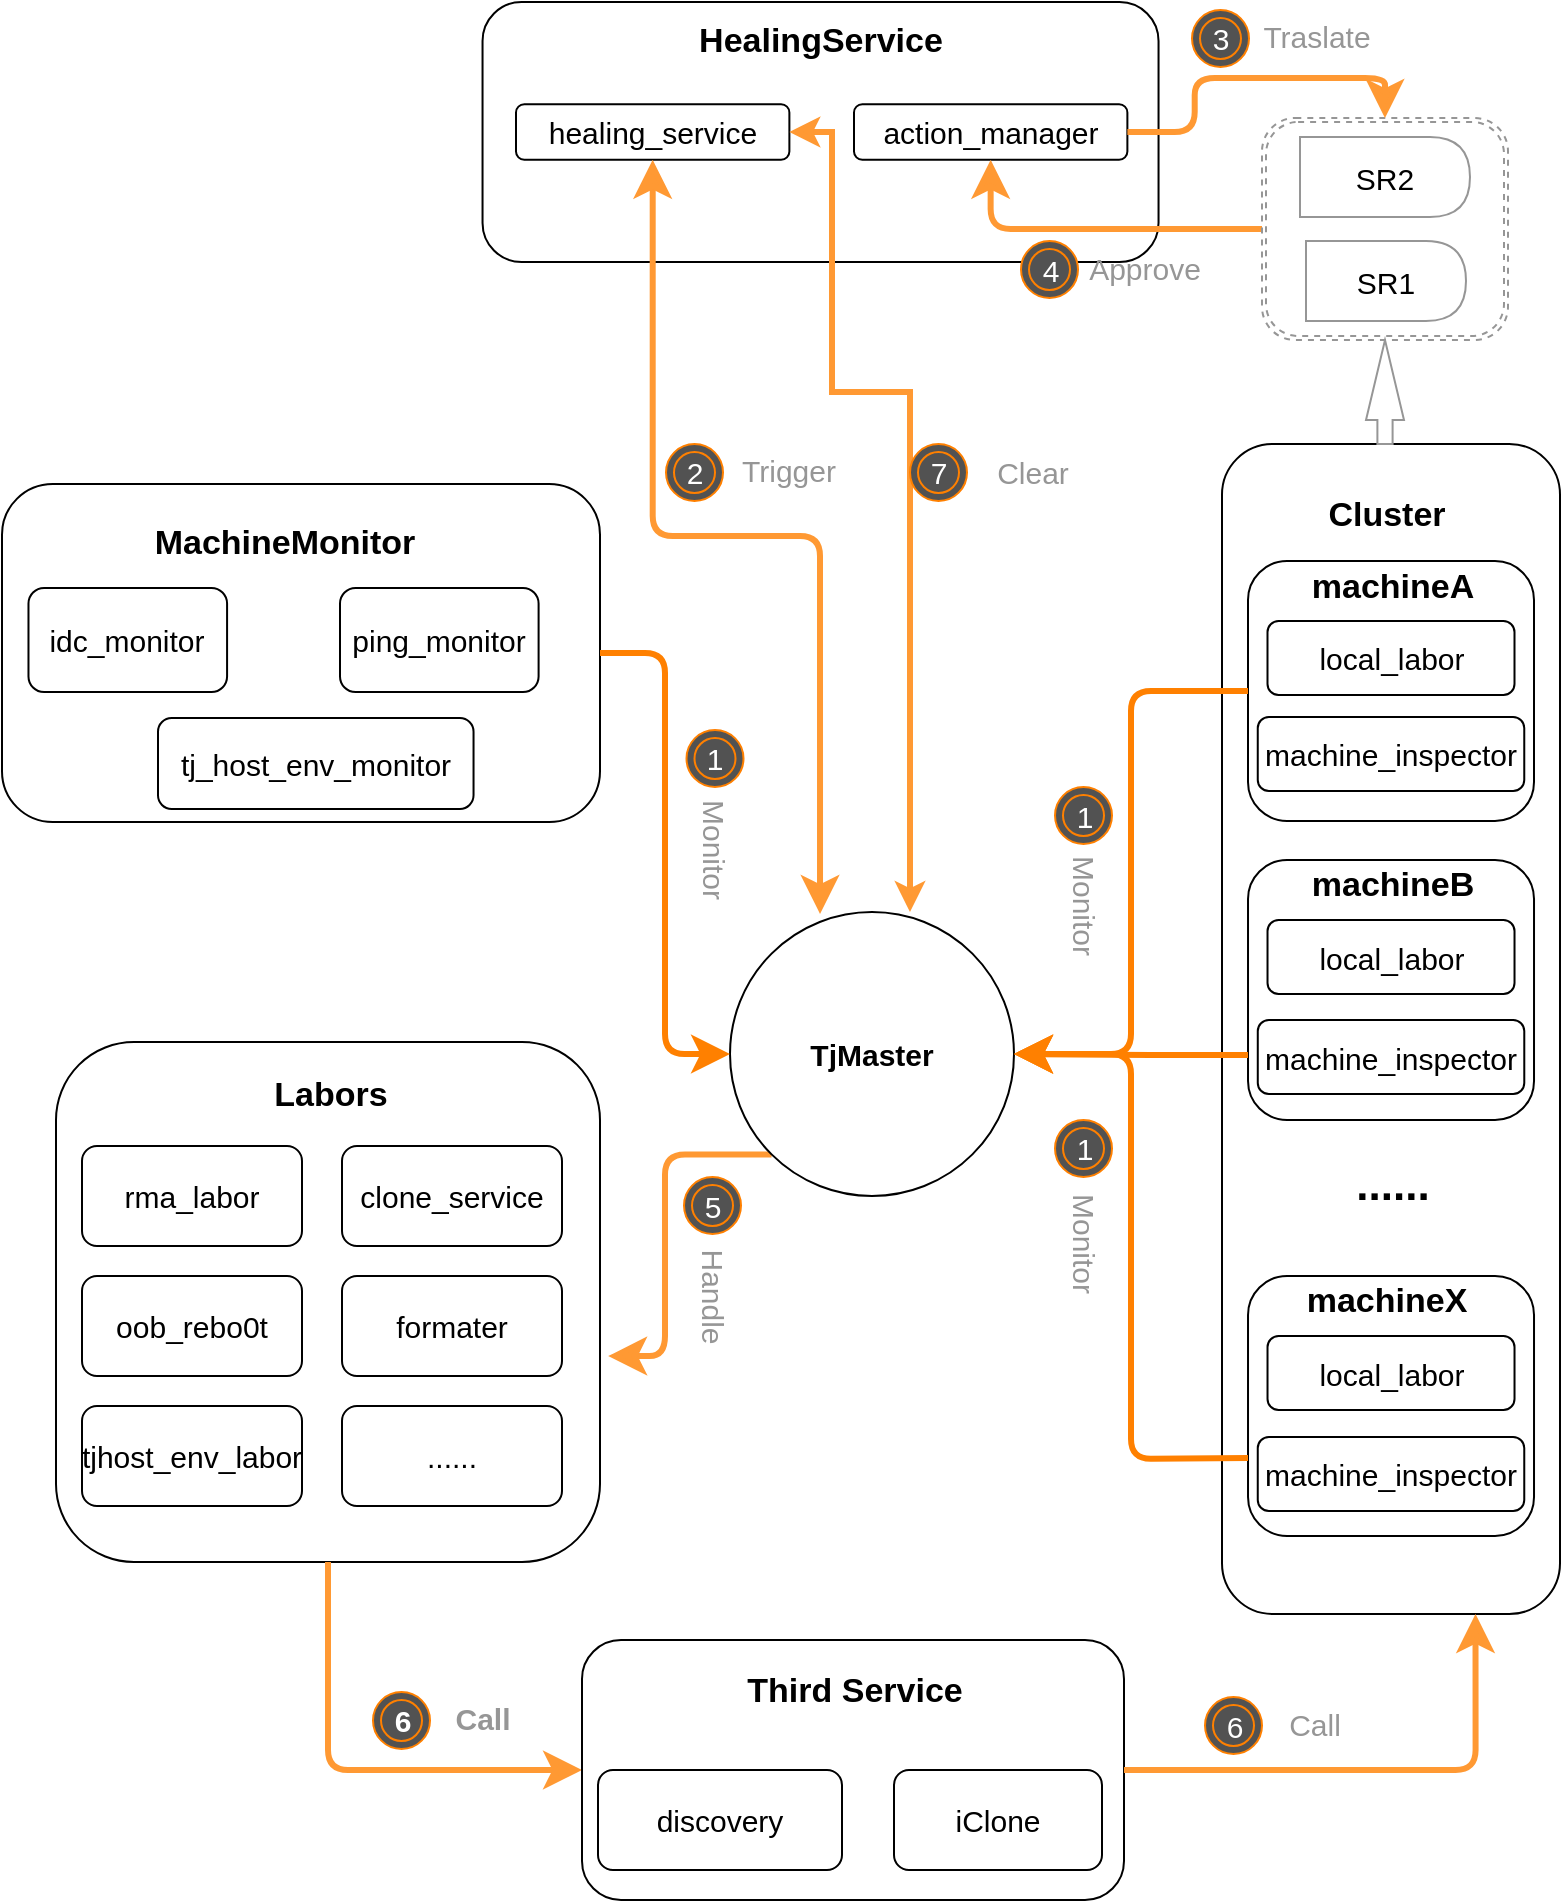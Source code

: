 <mxfile version="24.7.16">
  <diagram id="C5RBs43oDa-KdzZeNtuy" name="Page-1">
    <mxGraphModel dx="2133" dy="826" grid="1" gridSize="13" guides="1" tooltips="1" connect="1" arrows="1" fold="1" page="1" pageScale="1" pageWidth="827" pageHeight="1169" math="0" shadow="0">
      <root>
        <mxCell id="WIyWlLk6GJQsqaUBKTNV-0" />
        <mxCell id="WIyWlLk6GJQsqaUBKTNV-1" parent="WIyWlLk6GJQsqaUBKTNV-0" />
        <mxCell id="sO9mef_OLbLLb9RiKh2o-40" value="" style="group" parent="WIyWlLk6GJQsqaUBKTNV-1" vertex="1" connectable="0">
          <mxGeometry x="245" y="52" width="338" height="130" as="geometry" />
        </mxCell>
        <mxCell id="WIyWlLk6GJQsqaUBKTNV-3" value="" style="rounded=1;whiteSpace=wrap;html=1;fontSize=12;glass=0;strokeWidth=1;shadow=0;" parent="sO9mef_OLbLLb9RiKh2o-40" vertex="1">
          <mxGeometry x="-16.73" width="338" height="130" as="geometry" />
        </mxCell>
        <mxCell id="sO9mef_OLbLLb9RiKh2o-0" value="healing_service" style="rounded=1;whiteSpace=wrap;html=1;fontSize=15;" parent="sO9mef_OLbLLb9RiKh2o-40" vertex="1">
          <mxGeometry x="0.002" y="51.111" width="136.691" height="27.778" as="geometry" />
        </mxCell>
        <mxCell id="sO9mef_OLbLLb9RiKh2o-1" value="action_manager" style="rounded=1;whiteSpace=wrap;html=1;fontSize=15;" parent="sO9mef_OLbLLb9RiKh2o-40" vertex="1">
          <mxGeometry x="169.0" y="51.111" width="136.691" height="27.778" as="geometry" />
        </mxCell>
        <mxCell id="sO9mef_OLbLLb9RiKh2o-3" value="HealingService" style="text;html=1;resizable=0;autosize=1;align=center;verticalAlign=middle;points=[];fillColor=none;strokeColor=none;rounded=0;fontSize=17;fontStyle=1" parent="sO9mef_OLbLLb9RiKh2o-40" vertex="1">
          <mxGeometry x="80.772" y="7.222" width="143" height="26" as="geometry" />
        </mxCell>
        <mxCell id="sO9mef_OLbLLb9RiKh2o-72" style="edgeStyle=orthogonalEdgeStyle;rounded=1;jumpStyle=arc;orthogonalLoop=1;jettySize=auto;html=1;entryX=0.5;entryY=1;entryDx=0;entryDy=0;startSize=10;endSize=10;strokeColor=#FF9933;strokeWidth=3;fontSize=15;fontColor=#000000;" parent="WIyWlLk6GJQsqaUBKTNV-1" source="sO9mef_OLbLLb9RiKh2o-68" target="sO9mef_OLbLLb9RiKh2o-1" edge="1">
          <mxGeometry relative="1" as="geometry" />
        </mxCell>
        <mxCell id="sO9mef_OLbLLb9RiKh2o-68" value="" style="shape=ext;double=1;rounded=1;whiteSpace=wrap;html=1;strokeColor=#969696;fontSize=15;fontColor=#000000;dashed=1;" parent="WIyWlLk6GJQsqaUBKTNV-1" vertex="1">
          <mxGeometry x="618" y="110" width="123" height="111" as="geometry" />
        </mxCell>
        <mxCell id="sO9mef_OLbLLb9RiKh2o-59" style="edgeStyle=orthogonalEdgeStyle;rounded=1;jumpStyle=arc;orthogonalLoop=1;jettySize=auto;html=1;startSize=10;endSize=10;strokeColor=#FF9933;strokeWidth=3;fontSize=15;fontColor=#969696;startArrow=classic;startFill=1;exitX=0.317;exitY=0.007;exitDx=0;exitDy=0;exitPerimeter=0;" parent="WIyWlLk6GJQsqaUBKTNV-1" source="sO9mef_OLbLLb9RiKh2o-8" target="sO9mef_OLbLLb9RiKh2o-0" edge="1">
          <mxGeometry relative="1" as="geometry" />
        </mxCell>
        <mxCell id="sO9mef_OLbLLb9RiKh2o-75" style="edgeStyle=orthogonalEdgeStyle;rounded=1;jumpStyle=arc;orthogonalLoop=1;jettySize=auto;html=1;entryX=1.015;entryY=0.604;entryDx=0;entryDy=0;entryPerimeter=0;startSize=10;endSize=10;strokeColor=#FF9933;strokeWidth=3;fontSize=15;fontColor=#000000;exitX=0;exitY=1;exitDx=0;exitDy=0;" parent="WIyWlLk6GJQsqaUBKTNV-1" source="sO9mef_OLbLLb9RiKh2o-8" target="sO9mef_OLbLLb9RiKh2o-4" edge="1">
          <mxGeometry relative="1" as="geometry" />
        </mxCell>
        <mxCell id="sO9mef_OLbLLb9RiKh2o-8" value="TjMaster" style="ellipse;whiteSpace=wrap;html=1;aspect=fixed;fontSize=15;fontStyle=1" parent="WIyWlLk6GJQsqaUBKTNV-1" vertex="1">
          <mxGeometry x="352" y="507" width="142" height="142" as="geometry" />
        </mxCell>
        <mxCell id="sO9mef_OLbLLb9RiKh2o-37" value="" style="group" parent="WIyWlLk6GJQsqaUBKTNV-1" vertex="1" connectable="0">
          <mxGeometry x="-12" y="293" width="299" height="169" as="geometry" />
        </mxCell>
        <mxCell id="sO9mef_OLbLLb9RiKh2o-15" value="" style="rounded=1;whiteSpace=wrap;html=1;fontSize=12;glass=0;strokeWidth=1;shadow=0;" parent="sO9mef_OLbLLb9RiKh2o-37" vertex="1">
          <mxGeometry width="299" height="169" as="geometry" />
        </mxCell>
        <mxCell id="sO9mef_OLbLLb9RiKh2o-16" value="MachineMonitor" style="text;html=1;resizable=0;autosize=1;align=center;verticalAlign=middle;points=[];fillColor=none;strokeColor=none;rounded=0;fontSize=17;fontStyle=1" parent="sO9mef_OLbLLb9RiKh2o-37" vertex="1">
          <mxGeometry x="63.441" y="16.9" width="156" height="26" as="geometry" />
        </mxCell>
        <mxCell id="sO9mef_OLbLLb9RiKh2o-17" value="idc_monitor" style="rounded=1;whiteSpace=wrap;html=1;fontSize=15;" parent="sO9mef_OLbLLb9RiKh2o-37" vertex="1">
          <mxGeometry x="13.24" y="52" width="99.3" height="52" as="geometry" />
        </mxCell>
        <mxCell id="sO9mef_OLbLLb9RiKh2o-20" value="tj_host_env_monitor" style="rounded=1;whiteSpace=wrap;html=1;fontSize=15;" parent="sO9mef_OLbLLb9RiKh2o-37" vertex="1">
          <mxGeometry x="78.0" y="117" width="157.77" height="45.5" as="geometry" />
        </mxCell>
        <mxCell id="zvxovWymFCu1q2faMxAx-0" value="ping_monitor" style="rounded=1;whiteSpace=wrap;html=1;fontSize=15;" vertex="1" parent="sO9mef_OLbLLb9RiKh2o-37">
          <mxGeometry x="169" y="52" width="99.3" height="52" as="geometry" />
        </mxCell>
        <mxCell id="sO9mef_OLbLLb9RiKh2o-41" value="" style="group" parent="WIyWlLk6GJQsqaUBKTNV-1" vertex="1" connectable="0">
          <mxGeometry x="15" y="572" width="272" height="260" as="geometry" />
        </mxCell>
        <mxCell id="sO9mef_OLbLLb9RiKh2o-4" value="" style="rounded=1;whiteSpace=wrap;html=1;fontSize=12;glass=0;strokeWidth=1;shadow=0;" parent="sO9mef_OLbLLb9RiKh2o-41" vertex="1">
          <mxGeometry width="272" height="260" as="geometry" />
        </mxCell>
        <mxCell id="sO9mef_OLbLLb9RiKh2o-5" value="Labors" style="text;html=1;resizable=0;autosize=1;align=center;verticalAlign=middle;points=[];fillColor=none;strokeColor=none;rounded=0;fontSize=17;fontStyle=1" parent="sO9mef_OLbLLb9RiKh2o-41" vertex="1">
          <mxGeometry x="98" y="7" width="78" height="39" as="geometry" />
        </mxCell>
        <mxCell id="sO9mef_OLbLLb9RiKh2o-6" value="rma_labor" style="rounded=1;whiteSpace=wrap;html=1;fontSize=15;" parent="sO9mef_OLbLLb9RiKh2o-41" vertex="1">
          <mxGeometry x="13" y="52" width="110" height="50" as="geometry" />
        </mxCell>
        <mxCell id="sO9mef_OLbLLb9RiKh2o-9" value="clone_service" style="rounded=1;whiteSpace=wrap;html=1;fontSize=15;" parent="sO9mef_OLbLLb9RiKh2o-41" vertex="1">
          <mxGeometry x="143" y="52" width="110" height="50" as="geometry" />
        </mxCell>
        <mxCell id="sO9mef_OLbLLb9RiKh2o-10" value="oob_rebo0t" style="rounded=1;whiteSpace=wrap;html=1;fontSize=15;" parent="sO9mef_OLbLLb9RiKh2o-41" vertex="1">
          <mxGeometry x="13" y="117" width="110" height="50" as="geometry" />
        </mxCell>
        <mxCell id="sO9mef_OLbLLb9RiKh2o-11" value="formater" style="rounded=1;whiteSpace=wrap;html=1;fontSize=15;" parent="sO9mef_OLbLLb9RiKh2o-41" vertex="1">
          <mxGeometry x="143" y="117" width="110" height="50" as="geometry" />
        </mxCell>
        <mxCell id="sO9mef_OLbLLb9RiKh2o-13" value="......" style="rounded=1;whiteSpace=wrap;html=1;fontSize=15;" parent="sO9mef_OLbLLb9RiKh2o-41" vertex="1">
          <mxGeometry x="143" y="182" width="110" height="50" as="geometry" />
        </mxCell>
        <mxCell id="sO9mef_OLbLLb9RiKh2o-14" value="tjhost_env_labor" style="rounded=1;whiteSpace=wrap;html=1;fontSize=15;" parent="sO9mef_OLbLLb9RiKh2o-41" vertex="1">
          <mxGeometry x="13" y="182" width="110" height="50" as="geometry" />
        </mxCell>
        <mxCell id="sO9mef_OLbLLb9RiKh2o-44" value="" style="group" parent="WIyWlLk6GJQsqaUBKTNV-1" vertex="1" connectable="0">
          <mxGeometry x="598" y="273" width="169" height="585" as="geometry" />
        </mxCell>
        <mxCell id="sO9mef_OLbLLb9RiKh2o-7" value="" style="rounded=1;whiteSpace=wrap;html=1;fontSize=15;" parent="sO9mef_OLbLLb9RiKh2o-44" vertex="1">
          <mxGeometry width="169" height="585" as="geometry" />
        </mxCell>
        <mxCell id="sO9mef_OLbLLb9RiKh2o-21" value="" style="rounded=1;whiteSpace=wrap;html=1;fontSize=15;" parent="sO9mef_OLbLLb9RiKh2o-44" vertex="1">
          <mxGeometry x="13" y="58.5" width="143" height="130" as="geometry" />
        </mxCell>
        <mxCell id="sO9mef_OLbLLb9RiKh2o-22" value="Cluster" style="text;html=1;resizable=0;autosize=1;align=center;verticalAlign=middle;points=[];fillColor=none;strokeColor=none;rounded=0;fontSize=17;fontStyle=1" parent="sO9mef_OLbLLb9RiKh2o-44" vertex="1">
          <mxGeometry x="43.01" y="22.5" width="78" height="26" as="geometry" />
        </mxCell>
        <mxCell id="sO9mef_OLbLLb9RiKh2o-23" value="machineA" style="text;html=1;resizable=0;autosize=1;align=center;verticalAlign=middle;points=[];fillColor=none;strokeColor=none;rounded=0;fontSize=17;fontStyle=1" parent="sO9mef_OLbLLb9RiKh2o-44" vertex="1">
          <mxGeometry x="32.5" y="58.5" width="104" height="26" as="geometry" />
        </mxCell>
        <mxCell id="sO9mef_OLbLLb9RiKh2o-24" value="" style="rounded=1;whiteSpace=wrap;html=1;fontSize=15;" parent="sO9mef_OLbLLb9RiKh2o-44" vertex="1">
          <mxGeometry x="13.01" y="416" width="143" height="130" as="geometry" />
        </mxCell>
        <mxCell id="sO9mef_OLbLLb9RiKh2o-25" value="machineX" style="text;html=1;resizable=0;autosize=1;align=center;verticalAlign=middle;points=[];fillColor=none;strokeColor=none;rounded=0;fontSize=17;fontStyle=1" parent="sO9mef_OLbLLb9RiKh2o-44" vertex="1">
          <mxGeometry x="30.01" y="416" width="104" height="26" as="geometry" />
        </mxCell>
        <mxCell id="sO9mef_OLbLLb9RiKh2o-26" value="" style="rounded=1;whiteSpace=wrap;html=1;fontSize=15;" parent="sO9mef_OLbLLb9RiKh2o-44" vertex="1">
          <mxGeometry x="13.01" y="208" width="143" height="130" as="geometry" />
        </mxCell>
        <mxCell id="sO9mef_OLbLLb9RiKh2o-27" value="machineB" style="text;html=1;resizable=0;autosize=1;align=center;verticalAlign=middle;points=[];fillColor=none;strokeColor=none;rounded=0;fontSize=17;fontStyle=1" parent="sO9mef_OLbLLb9RiKh2o-44" vertex="1">
          <mxGeometry x="32.51" y="208" width="104" height="26" as="geometry" />
        </mxCell>
        <mxCell id="sO9mef_OLbLLb9RiKh2o-29" value="......" style="text;html=1;resizable=0;autosize=1;align=center;verticalAlign=middle;points=[];fillColor=none;strokeColor=none;rounded=0;fontSize=22;fontStyle=1" parent="sO9mef_OLbLLb9RiKh2o-44" vertex="1">
          <mxGeometry x="58.5" y="351" width="52" height="39" as="geometry" />
        </mxCell>
        <mxCell id="sO9mef_OLbLLb9RiKh2o-30" value="local_labor" style="rounded=1;whiteSpace=wrap;html=1;fontSize=15;" parent="sO9mef_OLbLLb9RiKh2o-44" vertex="1">
          <mxGeometry x="22.75" y="88.5" width="123.5" height="37" as="geometry" />
        </mxCell>
        <mxCell id="sO9mef_OLbLLb9RiKh2o-31" value="local_labor" style="rounded=1;whiteSpace=wrap;html=1;fontSize=15;" parent="sO9mef_OLbLLb9RiKh2o-44" vertex="1">
          <mxGeometry x="22.76" y="238" width="123.5" height="37" as="geometry" />
        </mxCell>
        <mxCell id="sO9mef_OLbLLb9RiKh2o-32" value="local_labor" style="rounded=1;whiteSpace=wrap;html=1;fontSize=15;" parent="sO9mef_OLbLLb9RiKh2o-44" vertex="1">
          <mxGeometry x="22.76" y="446" width="123.5" height="37" as="geometry" />
        </mxCell>
        <mxCell id="sO9mef_OLbLLb9RiKh2o-33" value="machine_inspector" style="rounded=1;whiteSpace=wrap;html=1;fontSize=15;" parent="sO9mef_OLbLLb9RiKh2o-44" vertex="1">
          <mxGeometry x="17.88" y="136.5" width="133.25" height="37" as="geometry" />
        </mxCell>
        <mxCell id="sO9mef_OLbLLb9RiKh2o-35" value="machine_inspector" style="rounded=1;whiteSpace=wrap;html=1;fontSize=15;" parent="sO9mef_OLbLLb9RiKh2o-44" vertex="1">
          <mxGeometry x="17.89" y="288" width="133.25" height="37" as="geometry" />
        </mxCell>
        <mxCell id="sO9mef_OLbLLb9RiKh2o-36" value="machine_inspector" style="rounded=1;whiteSpace=wrap;html=1;fontSize=15;" parent="sO9mef_OLbLLb9RiKh2o-44" vertex="1">
          <mxGeometry x="17.88" y="496.5" width="133.25" height="37" as="geometry" />
        </mxCell>
        <mxCell id="sO9mef_OLbLLb9RiKh2o-45" style="edgeStyle=orthogonalEdgeStyle;rounded=1;orthogonalLoop=1;jettySize=auto;html=1;fontSize=22;strokeColor=#FF8000;startSize=10;endSize=10;jumpStyle=arc;strokeWidth=3;entryX=0;entryY=0.5;entryDx=0;entryDy=0;" parent="WIyWlLk6GJQsqaUBKTNV-1" source="sO9mef_OLbLLb9RiKh2o-15" target="sO9mef_OLbLLb9RiKh2o-8" edge="1">
          <mxGeometry relative="1" as="geometry" />
        </mxCell>
        <mxCell id="sO9mef_OLbLLb9RiKh2o-46" style="edgeStyle=orthogonalEdgeStyle;rounded=1;orthogonalLoop=1;jettySize=auto;html=1;entryX=1;entryY=0.5;entryDx=0;entryDy=0;fontSize=22;strokeColor=#FF8000;startSize=10;endSize=10;strokeWidth=3;" parent="WIyWlLk6GJQsqaUBKTNV-1" target="sO9mef_OLbLLb9RiKh2o-8" edge="1">
          <mxGeometry relative="1" as="geometry">
            <mxPoint x="611" y="780" as="sourcePoint" />
          </mxGeometry>
        </mxCell>
        <mxCell id="sO9mef_OLbLLb9RiKh2o-47" style="edgeStyle=orthogonalEdgeStyle;rounded=1;orthogonalLoop=1;jettySize=auto;html=1;exitX=0;exitY=0.75;exitDx=0;exitDy=0;entryX=1;entryY=0.5;entryDx=0;entryDy=0;fontSize=22;strokeColor=#FF8000;startSize=10;endSize=10;strokeWidth=3;" parent="WIyWlLk6GJQsqaUBKTNV-1" source="sO9mef_OLbLLb9RiKh2o-26" target="sO9mef_OLbLLb9RiKh2o-8" edge="1">
          <mxGeometry relative="1" as="geometry" />
        </mxCell>
        <mxCell id="sO9mef_OLbLLb9RiKh2o-49" style="edgeStyle=orthogonalEdgeStyle;rounded=1;orthogonalLoop=1;jettySize=auto;html=1;entryX=1;entryY=0.5;entryDx=0;entryDy=0;fontSize=22;strokeColor=#FF8000;startSize=10;endSize=10;strokeWidth=3;exitX=0;exitY=0.5;exitDx=0;exitDy=0;" parent="WIyWlLk6GJQsqaUBKTNV-1" source="sO9mef_OLbLLb9RiKh2o-21" target="sO9mef_OLbLLb9RiKh2o-8" edge="1">
          <mxGeometry relative="1" as="geometry" />
        </mxCell>
        <mxCell id="sO9mef_OLbLLb9RiKh2o-50" value="Monitor" style="text;html=1;resizable=0;autosize=1;align=center;verticalAlign=middle;points=[];fillColor=none;strokeColor=none;rounded=0;fontSize=15;fontColor=#969696;rotation=90;" parent="WIyWlLk6GJQsqaUBKTNV-1" vertex="1">
          <mxGeometry x="312" y="462" width="65" height="26" as="geometry" />
        </mxCell>
        <mxCell id="sO9mef_OLbLLb9RiKh2o-51" value="Monitor" style="text;html=1;resizable=0;autosize=1;align=center;verticalAlign=middle;points=[];fillColor=none;strokeColor=none;rounded=0;fontSize=15;fontColor=#969696;rotation=90;" parent="WIyWlLk6GJQsqaUBKTNV-1" vertex="1">
          <mxGeometry x="497.5" y="490.5" width="65" height="26" as="geometry" />
        </mxCell>
        <mxCell id="sO9mef_OLbLLb9RiKh2o-52" value="Monitor" style="text;html=1;resizable=0;autosize=1;align=center;verticalAlign=middle;points=[];fillColor=none;strokeColor=none;rounded=0;fontSize=15;fontColor=#969696;rotation=90;" parent="WIyWlLk6GJQsqaUBKTNV-1" vertex="1">
          <mxGeometry x="497.5" y="659.5" width="65" height="26" as="geometry" />
        </mxCell>
        <mxCell id="sO9mef_OLbLLb9RiKh2o-54" value="1" style="ellipse;shape=doubleEllipse;whiteSpace=wrap;html=1;aspect=fixed;fontSize=15;strokeColor=#FF8000;fillColor=#525252;fontColor=#FFFFFF;" parent="WIyWlLk6GJQsqaUBKTNV-1" vertex="1">
          <mxGeometry x="514.5" y="444.5" width="28.5" height="28.5" as="geometry" />
        </mxCell>
        <mxCell id="sO9mef_OLbLLb9RiKh2o-57" value="1" style="ellipse;shape=doubleEllipse;whiteSpace=wrap;html=1;aspect=fixed;fontSize=15;strokeColor=#FF8000;fillColor=#525252;fontColor=#FFFFFF;" parent="WIyWlLk6GJQsqaUBKTNV-1" vertex="1">
          <mxGeometry x="330.25" y="416" width="28.5" height="28.5" as="geometry" />
        </mxCell>
        <mxCell id="sO9mef_OLbLLb9RiKh2o-58" value="1" style="ellipse;shape=doubleEllipse;whiteSpace=wrap;html=1;aspect=fixed;fontSize=15;strokeColor=#FF8000;fillColor=#525252;fontColor=#FFFFFF;" parent="WIyWlLk6GJQsqaUBKTNV-1" vertex="1">
          <mxGeometry x="514.5" y="611" width="28.5" height="28.5" as="geometry" />
        </mxCell>
        <mxCell id="sO9mef_OLbLLb9RiKh2o-60" value="Trigger" style="text;html=1;resizable=0;autosize=1;align=center;verticalAlign=middle;points=[];fillColor=none;strokeColor=none;rounded=0;fontSize=15;fontColor=#969696;rotation=0;" parent="WIyWlLk6GJQsqaUBKTNV-1" vertex="1">
          <mxGeometry x="348.5" y="273" width="65" height="26" as="geometry" />
        </mxCell>
        <mxCell id="sO9mef_OLbLLb9RiKh2o-61" value="2" style="ellipse;shape=doubleEllipse;whiteSpace=wrap;html=1;aspect=fixed;fontSize=15;strokeColor=#FF8000;fillColor=#525252;fontColor=#FFFFFF;" parent="WIyWlLk6GJQsqaUBKTNV-1" vertex="1">
          <mxGeometry x="320" y="273" width="28.5" height="28.5" as="geometry" />
        </mxCell>
        <mxCell id="sO9mef_OLbLLb9RiKh2o-62" value="" style="html=1;shadow=0;dashed=0;align=center;verticalAlign=middle;shape=mxgraph.arrows2.arrow;dy=0.6;dx=40;direction=north;notch=0;fontSize=15;fontColor=#969696;strokeColor=#969696;" parent="WIyWlLk6GJQsqaUBKTNV-1" vertex="1">
          <mxGeometry x="670" y="221" width="19" height="52" as="geometry" />
        </mxCell>
        <mxCell id="sO9mef_OLbLLb9RiKh2o-64" value="SR1" style="shape=delay;whiteSpace=wrap;html=1;strokeColor=#969696;fontSize=15;" parent="WIyWlLk6GJQsqaUBKTNV-1" vertex="1">
          <mxGeometry x="640" y="171.5" width="80" height="40" as="geometry" />
        </mxCell>
        <mxCell id="sO9mef_OLbLLb9RiKh2o-67" value="SR2" style="shape=delay;whiteSpace=wrap;html=1;strokeColor=#969696;fontSize=15;" parent="WIyWlLk6GJQsqaUBKTNV-1" vertex="1">
          <mxGeometry x="637" y="119.5" width="85" height="40" as="geometry" />
        </mxCell>
        <mxCell id="sO9mef_OLbLLb9RiKh2o-69" style="edgeStyle=orthogonalEdgeStyle;rounded=1;jumpStyle=arc;orthogonalLoop=1;jettySize=auto;html=1;exitX=1;exitY=0.5;exitDx=0;exitDy=0;entryX=0.5;entryY=0;entryDx=0;entryDy=0;startSize=10;endSize=10;strokeColor=#FF9933;strokeWidth=3;fontSize=15;fontColor=#000000;" parent="WIyWlLk6GJQsqaUBKTNV-1" source="sO9mef_OLbLLb9RiKh2o-1" target="sO9mef_OLbLLb9RiKh2o-68" edge="1">
          <mxGeometry relative="1" as="geometry" />
        </mxCell>
        <mxCell id="sO9mef_OLbLLb9RiKh2o-70" value="Traslate" style="text;html=1;resizable=0;autosize=1;align=center;verticalAlign=middle;points=[];fillColor=none;strokeColor=none;rounded=0;fontSize=15;fontColor=#969696;rotation=0;" parent="WIyWlLk6GJQsqaUBKTNV-1" vertex="1">
          <mxGeometry x="605.5" y="56" width="78" height="26" as="geometry" />
        </mxCell>
        <mxCell id="sO9mef_OLbLLb9RiKh2o-71" value="3" style="ellipse;shape=doubleEllipse;whiteSpace=wrap;html=1;aspect=fixed;fontSize=15;strokeColor=#FF8000;fillColor=#525252;fontColor=#FFFFFF;" parent="WIyWlLk6GJQsqaUBKTNV-1" vertex="1">
          <mxGeometry x="583" y="56" width="28.5" height="28.5" as="geometry" />
        </mxCell>
        <mxCell id="sO9mef_OLbLLb9RiKh2o-73" value="Approve" style="text;html=1;resizable=0;autosize=1;align=center;verticalAlign=middle;points=[];fillColor=none;strokeColor=none;rounded=0;fontSize=15;fontColor=#969696;rotation=0;" parent="WIyWlLk6GJQsqaUBKTNV-1" vertex="1">
          <mxGeometry x="520" y="171.5" width="78" height="26" as="geometry" />
        </mxCell>
        <mxCell id="sO9mef_OLbLLb9RiKh2o-74" value="4" style="ellipse;shape=doubleEllipse;whiteSpace=wrap;html=1;aspect=fixed;fontSize=15;strokeColor=#FF8000;fillColor=#525252;fontColor=#FFFFFF;" parent="WIyWlLk6GJQsqaUBKTNV-1" vertex="1">
          <mxGeometry x="497.5" y="171.5" width="28.5" height="28.5" as="geometry" />
        </mxCell>
        <mxCell id="sO9mef_OLbLLb9RiKh2o-76" value="Handle" style="text;html=1;resizable=0;autosize=1;align=center;verticalAlign=middle;points=[];fillColor=none;strokeColor=none;rounded=0;fontSize=15;fontColor=#969696;rotation=90;" parent="WIyWlLk6GJQsqaUBKTNV-1" vertex="1">
          <mxGeometry x="312" y="685.5" width="65" height="26" as="geometry" />
        </mxCell>
        <mxCell id="sO9mef_OLbLLb9RiKh2o-77" value="5" style="ellipse;shape=doubleEllipse;whiteSpace=wrap;html=1;aspect=fixed;fontSize=15;strokeColor=#FF8000;fillColor=#525252;fontColor=#FFFFFF;" parent="WIyWlLk6GJQsqaUBKTNV-1" vertex="1">
          <mxGeometry x="329" y="639.5" width="28.5" height="28.5" as="geometry" />
        </mxCell>
        <mxCell id="sO9mef_OLbLLb9RiKh2o-79" style="edgeStyle=orthogonalEdgeStyle;rounded=1;jumpStyle=arc;orthogonalLoop=1;jettySize=auto;html=1;startSize=10;endSize=10;strokeColor=#FF9933;strokeWidth=3;fontSize=15;fontColor=#FFFFFF;entryX=0;entryY=0.5;entryDx=0;entryDy=0;" parent="WIyWlLk6GJQsqaUBKTNV-1" source="sO9mef_OLbLLb9RiKh2o-4" target="sO9mef_OLbLLb9RiKh2o-81" edge="1">
          <mxGeometry relative="1" as="geometry">
            <mxPoint x="182" y="886" as="targetPoint" />
          </mxGeometry>
        </mxCell>
        <mxCell id="sO9mef_OLbLLb9RiKh2o-80" value="" style="group" parent="WIyWlLk6GJQsqaUBKTNV-1" vertex="1" connectable="0">
          <mxGeometry x="278" y="871" width="271" height="130" as="geometry" />
        </mxCell>
        <mxCell id="sO9mef_OLbLLb9RiKh2o-81" value="" style="rounded=1;whiteSpace=wrap;html=1;fontSize=12;glass=0;strokeWidth=1;shadow=0;" parent="sO9mef_OLbLLb9RiKh2o-80" vertex="1">
          <mxGeometry width="271" height="130" as="geometry" />
        </mxCell>
        <mxCell id="sO9mef_OLbLLb9RiKh2o-82" value="Third Service" style="text;html=1;resizable=0;autosize=1;align=center;verticalAlign=middle;points=[];fillColor=none;strokeColor=none;rounded=0;fontSize=17;fontStyle=1" parent="sO9mef_OLbLLb9RiKh2o-80" vertex="1">
          <mxGeometry x="70.5" y="13" width="130" height="26" as="geometry" />
        </mxCell>
        <mxCell id="sO9mef_OLbLLb9RiKh2o-84" value="discovery" style="rounded=1;whiteSpace=wrap;html=1;fontSize=15;" parent="sO9mef_OLbLLb9RiKh2o-80" vertex="1">
          <mxGeometry x="8" y="65" width="122" height="50" as="geometry" />
        </mxCell>
        <mxCell id="sO9mef_OLbLLb9RiKh2o-85" value="iClone" style="rounded=1;whiteSpace=wrap;html=1;fontSize=15;" parent="sO9mef_OLbLLb9RiKh2o-80" vertex="1">
          <mxGeometry x="156" y="65" width="104" height="50" as="geometry" />
        </mxCell>
        <mxCell id="sO9mef_OLbLLb9RiKh2o-86" value="Call" style="text;html=1;resizable=0;autosize=1;align=center;verticalAlign=middle;points=[];fillColor=none;strokeColor=none;rounded=0;fontSize=15;fontColor=#969696;rotation=0;fontStyle=1" parent="WIyWlLk6GJQsqaUBKTNV-1" vertex="1">
          <mxGeometry x="202" y="897" width="52" height="26" as="geometry" />
        </mxCell>
        <mxCell id="sO9mef_OLbLLb9RiKh2o-87" value="6" style="ellipse;shape=doubleEllipse;whiteSpace=wrap;html=1;aspect=fixed;fontSize=15;strokeColor=#FF8000;fillColor=#525252;fontColor=#FFFFFF;fontStyle=1" parent="WIyWlLk6GJQsqaUBKTNV-1" vertex="1">
          <mxGeometry x="173.5" y="897" width="28.5" height="28.5" as="geometry" />
        </mxCell>
        <mxCell id="sO9mef_OLbLLb9RiKh2o-88" value="Call" style="text;html=1;resizable=0;autosize=1;align=center;verticalAlign=middle;points=[];fillColor=none;strokeColor=none;rounded=0;fontSize=15;fontColor=#969696;rotation=0;" parent="WIyWlLk6GJQsqaUBKTNV-1" vertex="1">
          <mxGeometry x="618" y="899.5" width="52" height="26" as="geometry" />
        </mxCell>
        <mxCell id="sO9mef_OLbLLb9RiKh2o-89" value="6" style="ellipse;shape=doubleEllipse;whiteSpace=wrap;html=1;aspect=fixed;fontSize=15;strokeColor=#FF8000;fillColor=#525252;fontColor=#FFFFFF;" parent="WIyWlLk6GJQsqaUBKTNV-1" vertex="1">
          <mxGeometry x="589.5" y="899.5" width="28.5" height="28.5" as="geometry" />
        </mxCell>
        <mxCell id="sO9mef_OLbLLb9RiKh2o-90" style="edgeStyle=orthogonalEdgeStyle;rounded=1;jumpStyle=arc;orthogonalLoop=1;jettySize=auto;html=1;entryX=0.75;entryY=1;entryDx=0;entryDy=0;startSize=10;endSize=10;strokeColor=#FF9933;strokeWidth=3;fontSize=15;fontColor=#FFFFFF;" parent="WIyWlLk6GJQsqaUBKTNV-1" source="sO9mef_OLbLLb9RiKh2o-81" target="sO9mef_OLbLLb9RiKh2o-7" edge="1">
          <mxGeometry relative="1" as="geometry" />
        </mxCell>
        <mxCell id="zvxovWymFCu1q2faMxAx-1" style="edgeStyle=orthogonalEdgeStyle;rounded=0;orthogonalLoop=1;jettySize=auto;html=1;exitX=1;exitY=0.5;exitDx=0;exitDy=0;startArrow=classic;startFill=1;strokeWidth=3;strokeColor=#FF9933;" edge="1" parent="WIyWlLk6GJQsqaUBKTNV-1" source="sO9mef_OLbLLb9RiKh2o-0">
          <mxGeometry relative="1" as="geometry">
            <mxPoint x="442" y="507" as="targetPoint" />
            <Array as="points">
              <mxPoint x="403" y="117" />
              <mxPoint x="403" y="247" />
              <mxPoint x="442" y="247" />
            </Array>
          </mxGeometry>
        </mxCell>
        <mxCell id="zvxovWymFCu1q2faMxAx-2" value="Clear" style="text;html=1;resizable=0;autosize=1;align=center;verticalAlign=middle;points=[];fillColor=none;strokeColor=none;rounded=0;fontSize=15;fontColor=#969696;rotation=0;" vertex="1" parent="WIyWlLk6GJQsqaUBKTNV-1">
          <mxGeometry x="470.5" y="267" width="65" height="39" as="geometry" />
        </mxCell>
        <mxCell id="zvxovWymFCu1q2faMxAx-3" value="7" style="ellipse;shape=doubleEllipse;whiteSpace=wrap;html=1;aspect=fixed;fontSize=15;strokeColor=#FF8000;fillColor=#525252;fontColor=#FFFFFF;" vertex="1" parent="WIyWlLk6GJQsqaUBKTNV-1">
          <mxGeometry x="442" y="273" width="28.5" height="28.5" as="geometry" />
        </mxCell>
      </root>
    </mxGraphModel>
  </diagram>
</mxfile>
